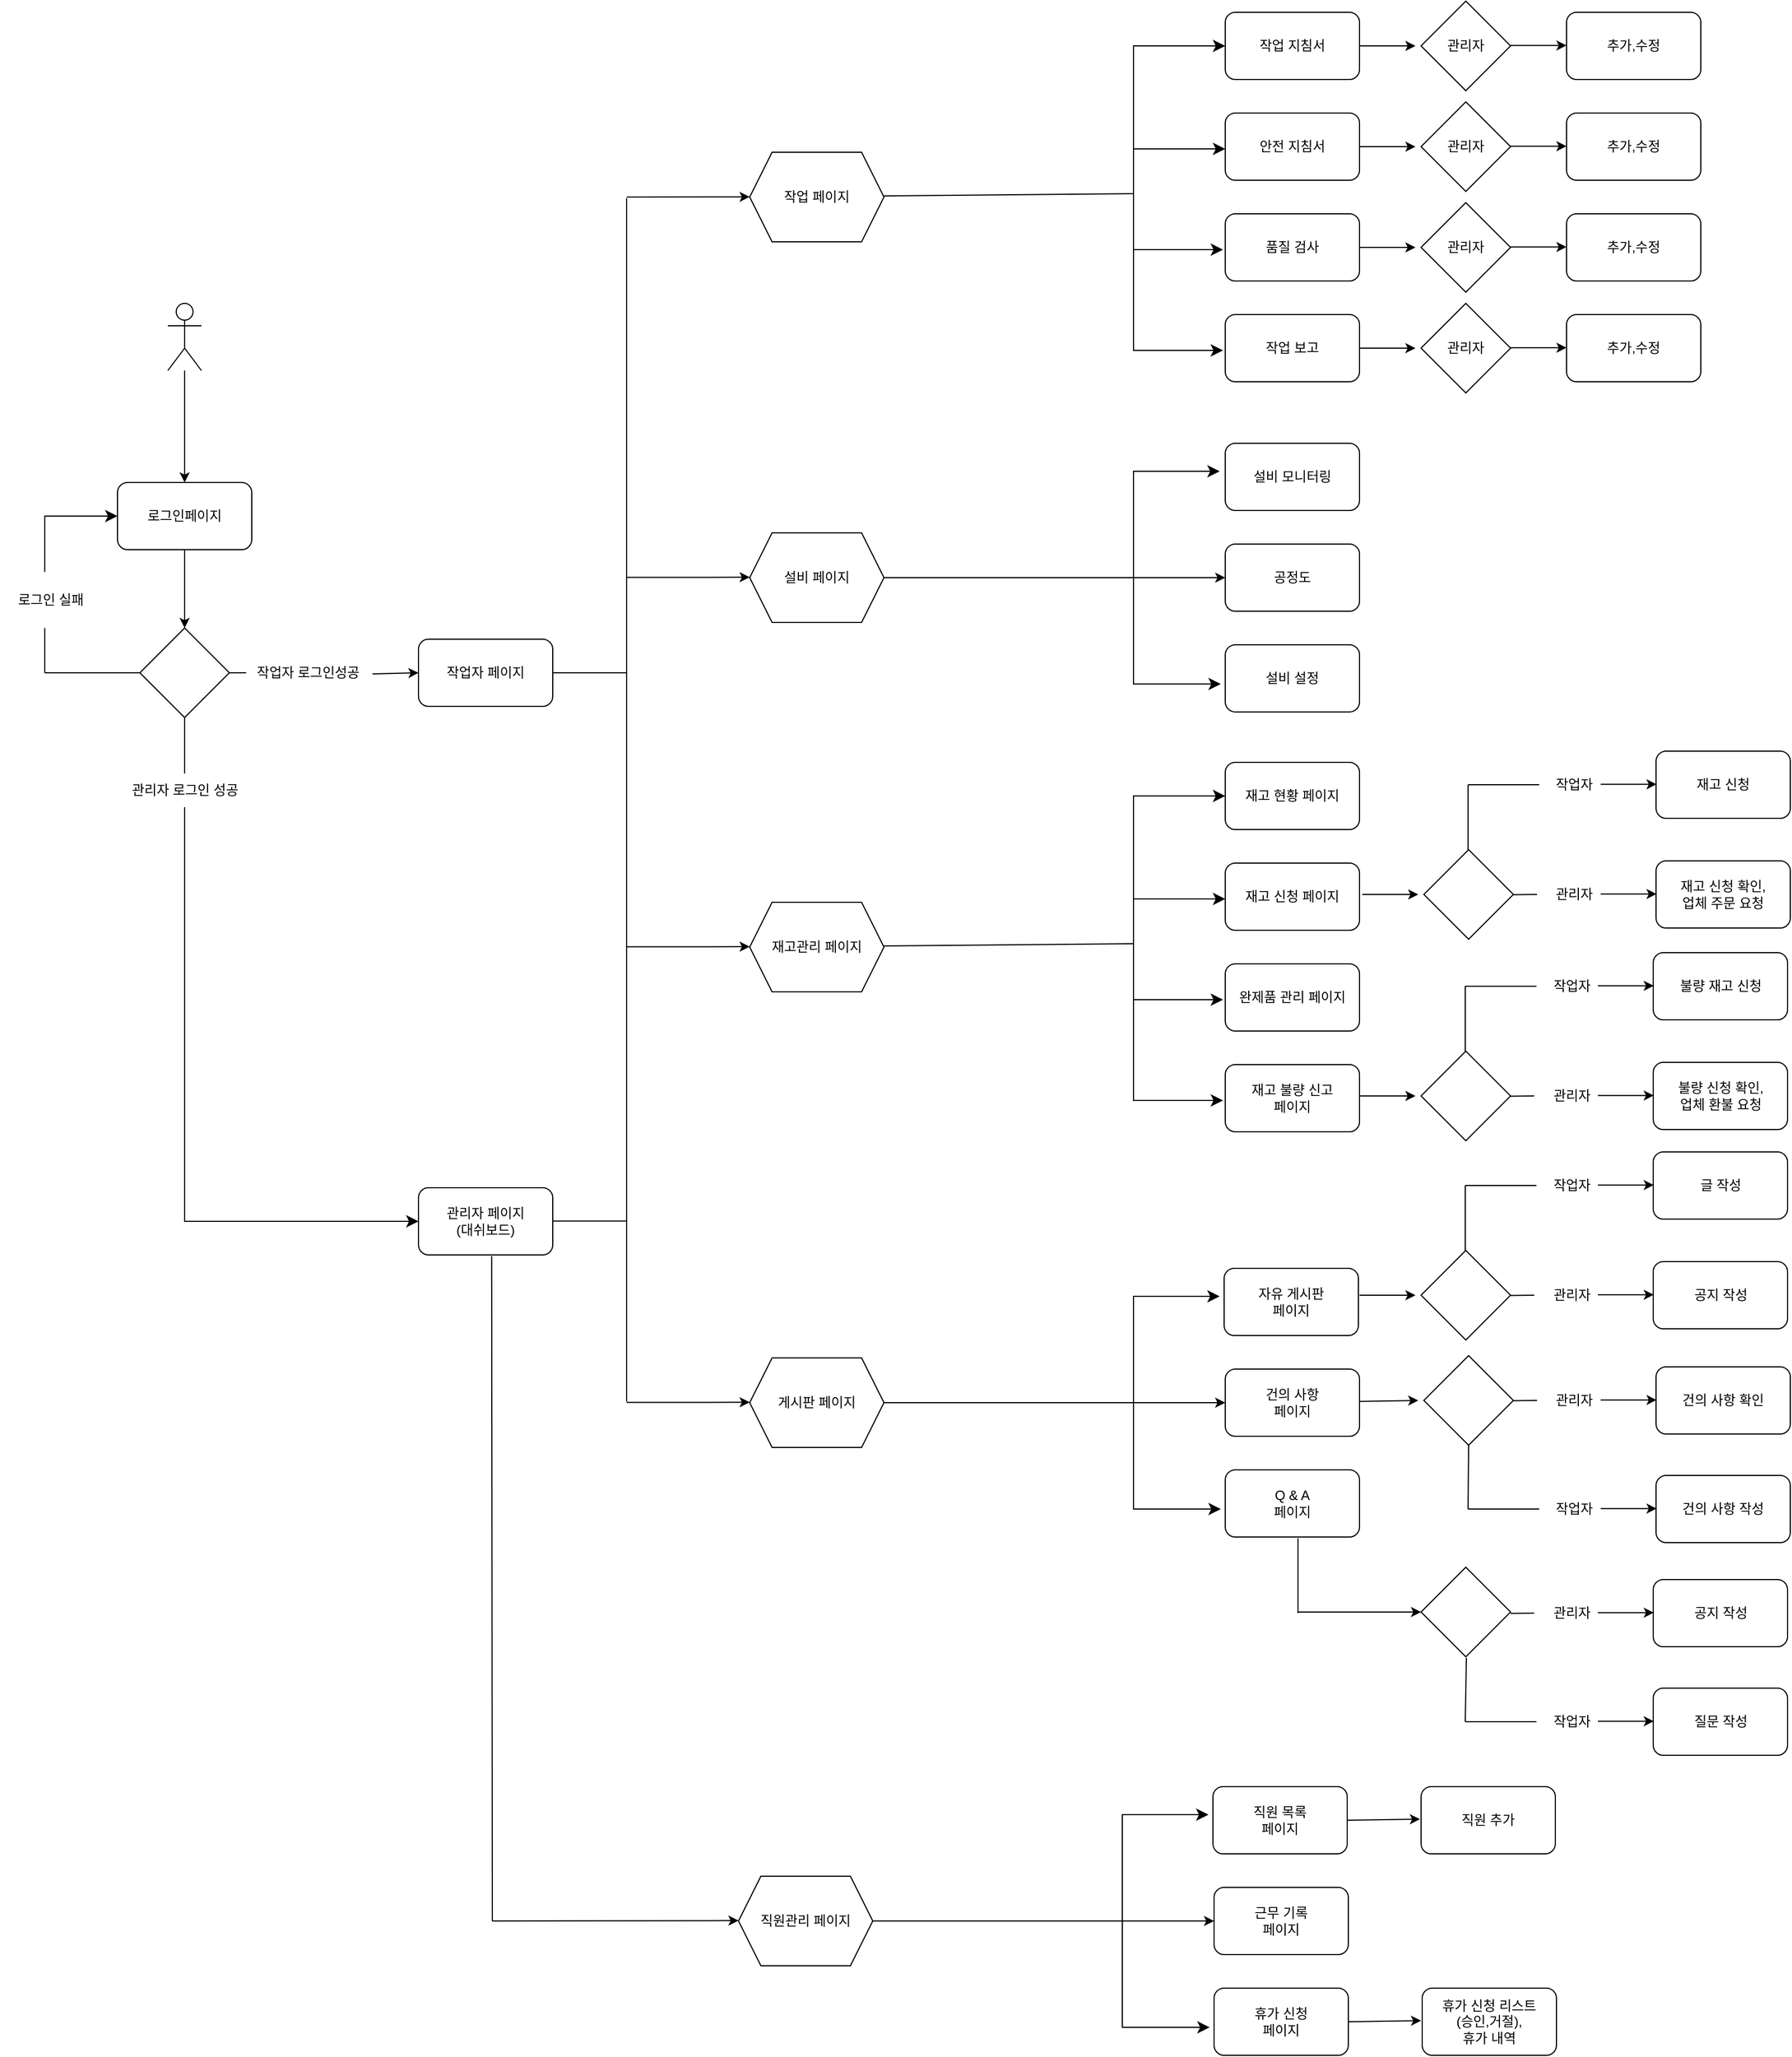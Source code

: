 <mxfile version="23.0.2" type="device">
  <diagram name="페이지-1" id="RyW2sdWnG1Ou0U7GGUi2">
    <mxGraphModel dx="3412" dy="2979" grid="1" gridSize="10" guides="1" tooltips="1" connect="1" arrows="1" fold="1" page="1" pageScale="1" pageWidth="827" pageHeight="1169" math="0" shadow="0">
      <root>
        <mxCell id="0" />
        <mxCell id="1" parent="0" />
        <mxCell id="54wMb6xm-zJrqUJl9DJ9-231" value="" style="edgeStyle=orthogonalEdgeStyle;rounded=0;orthogonalLoop=1;jettySize=auto;html=1;" parent="1" source="K70THNqEhpmeUqJIm1rK-3" target="K70THNqEhpmeUqJIm1rK-4" edge="1">
          <mxGeometry relative="1" as="geometry" />
        </mxCell>
        <mxCell id="K70THNqEhpmeUqJIm1rK-3" value="" style="shape=umlActor;verticalLabelPosition=bottom;verticalAlign=top;html=1;outlineConnect=0;" parent="1" vertex="1">
          <mxGeometry x="70" width="30" height="60" as="geometry" />
        </mxCell>
        <mxCell id="K70THNqEhpmeUqJIm1rK-4" value="로그인페이지" style="rounded=1;whiteSpace=wrap;html=1;" parent="1" vertex="1">
          <mxGeometry x="25" y="160" width="120" height="60" as="geometry" />
        </mxCell>
        <mxCell id="K70THNqEhpmeUqJIm1rK-6" value="" style="endArrow=classic;html=1;rounded=0;exitX=0.5;exitY=1;exitDx=0;exitDy=0;" parent="1" source="K70THNqEhpmeUqJIm1rK-4" edge="1">
          <mxGeometry width="50" height="50" relative="1" as="geometry">
            <mxPoint x="84.5" y="280" as="sourcePoint" />
            <mxPoint x="85" y="290" as="targetPoint" />
          </mxGeometry>
        </mxCell>
        <mxCell id="K70THNqEhpmeUqJIm1rK-7" value="" style="rhombus;whiteSpace=wrap;html=1;" parent="1" vertex="1">
          <mxGeometry x="45" y="290" width="80" height="80" as="geometry" />
        </mxCell>
        <mxCell id="K70THNqEhpmeUqJIm1rK-11" value="" style="endArrow=classic;html=1;rounded=0;exitX=0.983;exitY=0.533;exitDx=0;exitDy=0;exitPerimeter=0;entryX=0;entryY=0.5;entryDx=0;entryDy=0;" parent="1" source="K70THNqEhpmeUqJIm1rK-17" target="K70THNqEhpmeUqJIm1rK-18" edge="1">
          <mxGeometry width="50" height="50" relative="1" as="geometry">
            <mxPoint x="230" y="329.5" as="sourcePoint" />
            <mxPoint x="280" y="330" as="targetPoint" />
          </mxGeometry>
        </mxCell>
        <mxCell id="K70THNqEhpmeUqJIm1rK-13" value="관리자 로그인 성공" style="text;html=1;align=center;verticalAlign=middle;resizable=0;points=[];autosize=1;strokeColor=none;fillColor=none;" parent="1" vertex="1">
          <mxGeometry x="20" y="420" width="130" height="30" as="geometry" />
        </mxCell>
        <mxCell id="K70THNqEhpmeUqJIm1rK-14" value="" style="endArrow=none;html=1;rounded=0;exitX=1;exitY=0.5;exitDx=0;exitDy=0;" parent="1" source="K70THNqEhpmeUqJIm1rK-7" edge="1">
          <mxGeometry width="50" height="50" relative="1" as="geometry">
            <mxPoint x="120" y="340" as="sourcePoint" />
            <mxPoint x="140" y="330" as="targetPoint" />
          </mxGeometry>
        </mxCell>
        <mxCell id="K70THNqEhpmeUqJIm1rK-15" value="" style="endArrow=none;html=1;rounded=0;entryX=0.5;entryY=1;entryDx=0;entryDy=0;" parent="1" target="K70THNqEhpmeUqJIm1rK-7" edge="1">
          <mxGeometry width="50" height="50" relative="1" as="geometry">
            <mxPoint x="85" y="420" as="sourcePoint" />
            <mxPoint x="85" y="380" as="targetPoint" />
          </mxGeometry>
        </mxCell>
        <mxCell id="K70THNqEhpmeUqJIm1rK-17" value="작업자 로그인성공" style="text;html=1;align=center;verticalAlign=middle;resizable=0;points=[];autosize=1;strokeColor=none;fillColor=none;" parent="1" vertex="1">
          <mxGeometry x="135" y="315" width="120" height="30" as="geometry" />
        </mxCell>
        <mxCell id="K70THNqEhpmeUqJIm1rK-18" value="작업자 페이지" style="rounded=1;whiteSpace=wrap;html=1;" parent="1" vertex="1">
          <mxGeometry x="294" y="300" width="120" height="60" as="geometry" />
        </mxCell>
        <mxCell id="54wMb6xm-zJrqUJl9DJ9-189" value="로그인 실패" style="text;html=1;align=center;verticalAlign=middle;resizable=0;points=[];autosize=1;strokeColor=none;fillColor=none;" parent="1" vertex="1">
          <mxGeometry x="-80" y="250" width="90" height="30" as="geometry" />
        </mxCell>
        <mxCell id="54wMb6xm-zJrqUJl9DJ9-194" value="" style="endArrow=none;html=1;rounded=0;entryX=0;entryY=0.5;entryDx=0;entryDy=0;" parent="1" target="K70THNqEhpmeUqJIm1rK-7" edge="1">
          <mxGeometry width="50" height="50" relative="1" as="geometry">
            <mxPoint x="-40" y="330" as="sourcePoint" />
            <mxPoint y="320" as="targetPoint" />
          </mxGeometry>
        </mxCell>
        <mxCell id="54wMb6xm-zJrqUJl9DJ9-196" value="" style="endArrow=none;html=1;rounded=0;" parent="1" edge="1">
          <mxGeometry width="50" height="50" relative="1" as="geometry">
            <mxPoint x="-40" y="330" as="sourcePoint" />
            <mxPoint x="-40" y="290" as="targetPoint" />
          </mxGeometry>
        </mxCell>
        <mxCell id="54wMb6xm-zJrqUJl9DJ9-197" value="" style="edgeStyle=segmentEdgeStyle;endArrow=classic;html=1;curved=0;rounded=0;endSize=8;startSize=8;entryX=0;entryY=0.5;entryDx=0;entryDy=0;" parent="1" target="K70THNqEhpmeUqJIm1rK-4" edge="1">
          <mxGeometry width="50" height="50" relative="1" as="geometry">
            <mxPoint x="-40" y="240" as="sourcePoint" />
            <mxPoint x="10" y="190" as="targetPoint" />
            <Array as="points">
              <mxPoint x="-40" y="190" />
            </Array>
          </mxGeometry>
        </mxCell>
        <mxCell id="54wMb6xm-zJrqUJl9DJ9-198" value="관리자 페이지&lt;br&gt;(대쉬보드)" style="rounded=1;whiteSpace=wrap;html=1;" parent="1" vertex="1">
          <mxGeometry x="294" y="790" width="120" height="60" as="geometry" />
        </mxCell>
        <mxCell id="VZ5_ZMWETO9TakKGRXgN-1" value="" style="edgeStyle=elbowEdgeStyle;elbow=horizontal;endArrow=classic;html=1;curved=0;rounded=0;endSize=8;startSize=8;entryX=0;entryY=0.5;entryDx=0;entryDy=0;" edge="1" parent="1" target="54wMb6xm-zJrqUJl9DJ9-198">
          <mxGeometry width="50" height="50" relative="1" as="geometry">
            <mxPoint x="85" y="450" as="sourcePoint" />
            <mxPoint x="289" y="615" as="targetPoint" />
            <Array as="points">
              <mxPoint x="85" y="615" />
            </Array>
          </mxGeometry>
        </mxCell>
        <mxCell id="VZ5_ZMWETO9TakKGRXgN-6" value="직원관리 페이지" style="shape=hexagon;perimeter=hexagonPerimeter2;whiteSpace=wrap;html=1;fixedSize=1;" vertex="1" parent="1">
          <mxGeometry x="580" y="1405" width="120" height="80" as="geometry" />
        </mxCell>
        <mxCell id="VZ5_ZMWETO9TakKGRXgN-7" value="안전 지침서" style="rounded=1;whiteSpace=wrap;html=1;" vertex="1" parent="1">
          <mxGeometry x="1015" y="-170" width="120" height="60" as="geometry" />
        </mxCell>
        <mxCell id="VZ5_ZMWETO9TakKGRXgN-8" value="작업 지침서" style="rounded=1;whiteSpace=wrap;html=1;" vertex="1" parent="1">
          <mxGeometry x="1015" y="-260" width="120" height="60" as="geometry" />
        </mxCell>
        <mxCell id="VZ5_ZMWETO9TakKGRXgN-9" value="품질 검사" style="rounded=1;whiteSpace=wrap;html=1;" vertex="1" parent="1">
          <mxGeometry x="1015" y="-80" width="120" height="60" as="geometry" />
        </mxCell>
        <mxCell id="VZ5_ZMWETO9TakKGRXgN-10" value="작업 보고" style="rounded=1;whiteSpace=wrap;html=1;" vertex="1" parent="1">
          <mxGeometry x="1015" y="10" width="120" height="60" as="geometry" />
        </mxCell>
        <mxCell id="VZ5_ZMWETO9TakKGRXgN-23" value="" style="endArrow=none;html=1;rounded=0;strokeColor=#000000;exitX=1;exitY=0.5;exitDx=0;exitDy=0;" edge="1" parent="1">
          <mxGeometry width="50" height="50" relative="1" as="geometry">
            <mxPoint x="710.0" y="-96" as="sourcePoint" />
            <mxPoint x="933" y="-98" as="targetPoint" />
          </mxGeometry>
        </mxCell>
        <mxCell id="VZ5_ZMWETO9TakKGRXgN-30" value="" style="edgeStyle=elbowEdgeStyle;elbow=vertical;endArrow=classic;html=1;curved=0;rounded=0;endSize=8;startSize=8;" edge="1" parent="1">
          <mxGeometry width="50" height="50" relative="1" as="geometry">
            <mxPoint x="933" y="-98" as="sourcePoint" />
            <mxPoint x="1015" y="-138" as="targetPoint" />
            <Array as="points">
              <mxPoint x="933" y="-138" />
            </Array>
          </mxGeometry>
        </mxCell>
        <mxCell id="VZ5_ZMWETO9TakKGRXgN-31" value="" style="edgeStyle=elbowEdgeStyle;elbow=vertical;endArrow=classic;html=1;curved=0;rounded=0;endSize=8;startSize=8;entryX=0;entryY=0.5;entryDx=0;entryDy=0;" edge="1" parent="1" target="VZ5_ZMWETO9TakKGRXgN-8">
          <mxGeometry width="50" height="50" relative="1" as="geometry">
            <mxPoint x="933" y="-98" as="sourcePoint" />
            <mxPoint x="983" y="-238" as="targetPoint" />
            <Array as="points">
              <mxPoint x="973" y="-230" />
            </Array>
          </mxGeometry>
        </mxCell>
        <mxCell id="VZ5_ZMWETO9TakKGRXgN-32" value="" style="edgeStyle=elbowEdgeStyle;elbow=vertical;endArrow=classic;html=1;curved=0;rounded=0;endSize=8;startSize=8;" edge="1" parent="1">
          <mxGeometry width="50" height="50" relative="1" as="geometry">
            <mxPoint x="933" y="-98" as="sourcePoint" />
            <mxPoint x="1013" y="-48" as="targetPoint" />
            <Array as="points">
              <mxPoint x="943" y="-48" />
            </Array>
          </mxGeometry>
        </mxCell>
        <mxCell id="VZ5_ZMWETO9TakKGRXgN-33" value="" style="edgeStyle=elbowEdgeStyle;elbow=vertical;endArrow=classic;html=1;curved=0;rounded=0;endSize=8;startSize=8;" edge="1" parent="1">
          <mxGeometry width="50" height="50" relative="1" as="geometry">
            <mxPoint x="933" y="-48" as="sourcePoint" />
            <mxPoint x="1013" y="42" as="targetPoint" />
            <Array as="points">
              <mxPoint x="933" y="42" />
            </Array>
          </mxGeometry>
        </mxCell>
        <mxCell id="VZ5_ZMWETO9TakKGRXgN-34" value="공정도" style="rounded=1;whiteSpace=wrap;html=1;" vertex="1" parent="1">
          <mxGeometry x="1015" y="215" width="120" height="60" as="geometry" />
        </mxCell>
        <mxCell id="VZ5_ZMWETO9TakKGRXgN-35" value="설비 모니터링" style="rounded=1;whiteSpace=wrap;html=1;" vertex="1" parent="1">
          <mxGeometry x="1015" y="125" width="120" height="60" as="geometry" />
        </mxCell>
        <mxCell id="VZ5_ZMWETO9TakKGRXgN-36" value="설비 설정" style="rounded=1;whiteSpace=wrap;html=1;" vertex="1" parent="1">
          <mxGeometry x="1015" y="305" width="120" height="60" as="geometry" />
        </mxCell>
        <mxCell id="VZ5_ZMWETO9TakKGRXgN-37" value="작업 페이지" style="shape=hexagon;perimeter=hexagonPerimeter2;whiteSpace=wrap;html=1;fixedSize=1;" vertex="1" parent="1">
          <mxGeometry x="590" y="-135" width="120" height="80" as="geometry" />
        </mxCell>
        <mxCell id="VZ5_ZMWETO9TakKGRXgN-38" value="설비 페이지" style="shape=hexagon;perimeter=hexagonPerimeter2;whiteSpace=wrap;html=1;fixedSize=1;" vertex="1" parent="1">
          <mxGeometry x="590" y="205" width="120" height="80" as="geometry" />
        </mxCell>
        <mxCell id="VZ5_ZMWETO9TakKGRXgN-39" value="재고관리 페이지" style="shape=hexagon;perimeter=hexagonPerimeter2;whiteSpace=wrap;html=1;fixedSize=1;" vertex="1" parent="1">
          <mxGeometry x="590" y="535" width="120" height="80" as="geometry" />
        </mxCell>
        <mxCell id="VZ5_ZMWETO9TakKGRXgN-40" value="게시판 페이지" style="shape=hexagon;perimeter=hexagonPerimeter2;whiteSpace=wrap;html=1;fixedSize=1;" vertex="1" parent="1">
          <mxGeometry x="590" y="942" width="120" height="80" as="geometry" />
        </mxCell>
        <mxCell id="VZ5_ZMWETO9TakKGRXgN-53" value="" style="rhombus;whiteSpace=wrap;html=1;" vertex="1" parent="1">
          <mxGeometry x="1190" y="1129" width="80" height="80" as="geometry" />
        </mxCell>
        <mxCell id="VZ5_ZMWETO9TakKGRXgN-61" value="" style="endArrow=classic;html=1;rounded=0;entryX=0;entryY=0.5;entryDx=0;entryDy=0;exitX=1;exitY=0.5;exitDx=0;exitDy=0;" edge="1" parent="1" source="VZ5_ZMWETO9TakKGRXgN-38" target="VZ5_ZMWETO9TakKGRXgN-34">
          <mxGeometry width="50" height="50" relative="1" as="geometry">
            <mxPoint x="867" y="245" as="sourcePoint" />
            <mxPoint x="917" y="195" as="targetPoint" />
          </mxGeometry>
        </mxCell>
        <mxCell id="VZ5_ZMWETO9TakKGRXgN-62" value="" style="edgeStyle=segmentEdgeStyle;endArrow=classic;html=1;curved=0;rounded=0;endSize=8;startSize=8;" edge="1" parent="1">
          <mxGeometry width="50" height="50" relative="1" as="geometry">
            <mxPoint x="943" y="245" as="sourcePoint" />
            <mxPoint x="1010" y="150" as="targetPoint" />
            <Array as="points">
              <mxPoint x="933" y="245" />
              <mxPoint x="933" y="150" />
            </Array>
          </mxGeometry>
        </mxCell>
        <mxCell id="VZ5_ZMWETO9TakKGRXgN-66" value="" style="edgeStyle=segmentEdgeStyle;endArrow=classic;html=1;curved=0;rounded=0;endSize=8;startSize=8;" edge="1" parent="1">
          <mxGeometry width="50" height="50" relative="1" as="geometry">
            <mxPoint x="941" y="245" as="sourcePoint" />
            <mxPoint x="1011" y="340" as="targetPoint" />
            <Array as="points">
              <mxPoint x="933" y="245" />
              <mxPoint x="933" y="340" />
            </Array>
          </mxGeometry>
        </mxCell>
        <mxCell id="VZ5_ZMWETO9TakKGRXgN-67" value="관리자" style="rhombus;whiteSpace=wrap;html=1;" vertex="1" parent="1">
          <mxGeometry x="1190" y="-270" width="80" height="80" as="geometry" />
        </mxCell>
        <mxCell id="VZ5_ZMWETO9TakKGRXgN-68" value="" style="endArrow=classic;html=1;rounded=0;" edge="1" parent="1">
          <mxGeometry width="50" height="50" relative="1" as="geometry">
            <mxPoint x="1135" y="-230" as="sourcePoint" />
            <mxPoint x="1185" y="-230" as="targetPoint" />
          </mxGeometry>
        </mxCell>
        <mxCell id="VZ5_ZMWETO9TakKGRXgN-69" value="추가,수정" style="rounded=1;whiteSpace=wrap;html=1;" vertex="1" parent="1">
          <mxGeometry x="1320" y="-260" width="120" height="60" as="geometry" />
        </mxCell>
        <mxCell id="VZ5_ZMWETO9TakKGRXgN-70" value="" style="endArrow=classic;html=1;rounded=0;" edge="1" parent="1">
          <mxGeometry width="50" height="50" relative="1" as="geometry">
            <mxPoint x="1270" y="-230.42" as="sourcePoint" />
            <mxPoint x="1320" y="-230.42" as="targetPoint" />
          </mxGeometry>
        </mxCell>
        <mxCell id="VZ5_ZMWETO9TakKGRXgN-71" value="" style="endArrow=classic;html=1;rounded=0;" edge="1" parent="1">
          <mxGeometry width="50" height="50" relative="1" as="geometry">
            <mxPoint x="1135" y="-140" as="sourcePoint" />
            <mxPoint x="1185" y="-140" as="targetPoint" />
          </mxGeometry>
        </mxCell>
        <mxCell id="VZ5_ZMWETO9TakKGRXgN-72" value="관리자" style="rhombus;whiteSpace=wrap;html=1;" vertex="1" parent="1">
          <mxGeometry x="1190" y="-180" width="80" height="80" as="geometry" />
        </mxCell>
        <mxCell id="VZ5_ZMWETO9TakKGRXgN-73" value="" style="endArrow=classic;html=1;rounded=0;" edge="1" parent="1">
          <mxGeometry width="50" height="50" relative="1" as="geometry">
            <mxPoint x="1270" y="-140.42" as="sourcePoint" />
            <mxPoint x="1320" y="-140.42" as="targetPoint" />
          </mxGeometry>
        </mxCell>
        <mxCell id="VZ5_ZMWETO9TakKGRXgN-74" value="추가,수정" style="rounded=1;whiteSpace=wrap;html=1;" vertex="1" parent="1">
          <mxGeometry x="1320" y="-170" width="120" height="60" as="geometry" />
        </mxCell>
        <mxCell id="VZ5_ZMWETO9TakKGRXgN-75" value="" style="endArrow=classic;html=1;rounded=0;" edge="1" parent="1">
          <mxGeometry width="50" height="50" relative="1" as="geometry">
            <mxPoint x="1135" y="-50" as="sourcePoint" />
            <mxPoint x="1185" y="-50" as="targetPoint" />
          </mxGeometry>
        </mxCell>
        <mxCell id="VZ5_ZMWETO9TakKGRXgN-76" value="관리자" style="rhombus;whiteSpace=wrap;html=1;" vertex="1" parent="1">
          <mxGeometry x="1190" y="-90" width="80" height="80" as="geometry" />
        </mxCell>
        <mxCell id="VZ5_ZMWETO9TakKGRXgN-77" value="" style="endArrow=classic;html=1;rounded=0;" edge="1" parent="1">
          <mxGeometry width="50" height="50" relative="1" as="geometry">
            <mxPoint x="1270" y="-50.42" as="sourcePoint" />
            <mxPoint x="1320" y="-50.42" as="targetPoint" />
          </mxGeometry>
        </mxCell>
        <mxCell id="VZ5_ZMWETO9TakKGRXgN-78" value="추가,수정" style="rounded=1;whiteSpace=wrap;html=1;" vertex="1" parent="1">
          <mxGeometry x="1320" y="-80" width="120" height="60" as="geometry" />
        </mxCell>
        <mxCell id="VZ5_ZMWETO9TakKGRXgN-79" value="" style="endArrow=classic;html=1;rounded=0;" edge="1" parent="1">
          <mxGeometry width="50" height="50" relative="1" as="geometry">
            <mxPoint x="1135" y="40" as="sourcePoint" />
            <mxPoint x="1185" y="40" as="targetPoint" />
          </mxGeometry>
        </mxCell>
        <mxCell id="VZ5_ZMWETO9TakKGRXgN-80" value="관리자" style="rhombus;whiteSpace=wrap;html=1;" vertex="1" parent="1">
          <mxGeometry x="1190" width="80" height="80" as="geometry" />
        </mxCell>
        <mxCell id="VZ5_ZMWETO9TakKGRXgN-81" value="" style="endArrow=classic;html=1;rounded=0;" edge="1" parent="1">
          <mxGeometry width="50" height="50" relative="1" as="geometry">
            <mxPoint x="1270" y="39.58" as="sourcePoint" />
            <mxPoint x="1320" y="39.58" as="targetPoint" />
          </mxGeometry>
        </mxCell>
        <mxCell id="VZ5_ZMWETO9TakKGRXgN-82" value="추가,수정" style="rounded=1;whiteSpace=wrap;html=1;" vertex="1" parent="1">
          <mxGeometry x="1320" y="10" width="120" height="60" as="geometry" />
        </mxCell>
        <mxCell id="VZ5_ZMWETO9TakKGRXgN-83" value="" style="edgeStyle=elbowEdgeStyle;elbow=vertical;endArrow=classic;html=1;curved=0;rounded=0;endSize=8;startSize=8;entryX=0;entryY=0.5;entryDx=0;entryDy=0;" edge="1" target="VZ5_ZMWETO9TakKGRXgN-84" parent="1">
          <mxGeometry width="50" height="50" relative="1" as="geometry">
            <mxPoint x="933" y="572" as="sourcePoint" />
            <mxPoint x="983" y="432" as="targetPoint" />
            <Array as="points">
              <mxPoint x="973" y="440" />
            </Array>
          </mxGeometry>
        </mxCell>
        <mxCell id="VZ5_ZMWETO9TakKGRXgN-84" value="재고 현황 페이지" style="rounded=1;whiteSpace=wrap;html=1;" vertex="1" parent="1">
          <mxGeometry x="1015" y="410" width="120" height="60" as="geometry" />
        </mxCell>
        <mxCell id="VZ5_ZMWETO9TakKGRXgN-85" value="재고 신청 페이지" style="rounded=1;whiteSpace=wrap;html=1;" vertex="1" parent="1">
          <mxGeometry x="1015" y="500" width="120" height="60" as="geometry" />
        </mxCell>
        <mxCell id="VZ5_ZMWETO9TakKGRXgN-86" value="" style="edgeStyle=elbowEdgeStyle;elbow=vertical;endArrow=classic;html=1;curved=0;rounded=0;endSize=8;startSize=8;" edge="1" parent="1" target="VZ5_ZMWETO9TakKGRXgN-85">
          <mxGeometry width="50" height="50" relative="1" as="geometry">
            <mxPoint x="933" y="572" as="sourcePoint" />
            <mxPoint x="990" y="530" as="targetPoint" />
            <Array as="points">
              <mxPoint x="933" y="532" />
            </Array>
          </mxGeometry>
        </mxCell>
        <mxCell id="VZ5_ZMWETO9TakKGRXgN-87" value="" style="edgeStyle=elbowEdgeStyle;elbow=vertical;endArrow=classic;html=1;curved=0;rounded=0;endSize=8;startSize=8;" edge="1" parent="1">
          <mxGeometry width="50" height="50" relative="1" as="geometry">
            <mxPoint x="933" y="572" as="sourcePoint" />
            <mxPoint x="1013" y="622" as="targetPoint" />
            <Array as="points">
              <mxPoint x="943" y="622" />
            </Array>
          </mxGeometry>
        </mxCell>
        <mxCell id="VZ5_ZMWETO9TakKGRXgN-88" value="완제품 관리 페이지" style="rounded=1;whiteSpace=wrap;html=1;" vertex="1" parent="1">
          <mxGeometry x="1015" y="590" width="120" height="60" as="geometry" />
        </mxCell>
        <mxCell id="VZ5_ZMWETO9TakKGRXgN-89" value="재고 불량 신고 &lt;br&gt;페이지" style="rounded=1;whiteSpace=wrap;html=1;" vertex="1" parent="1">
          <mxGeometry x="1015" y="680" width="120" height="60" as="geometry" />
        </mxCell>
        <mxCell id="VZ5_ZMWETO9TakKGRXgN-90" value="" style="edgeStyle=elbowEdgeStyle;elbow=vertical;endArrow=classic;html=1;curved=0;rounded=0;endSize=8;startSize=8;" edge="1" parent="1">
          <mxGeometry width="50" height="50" relative="1" as="geometry">
            <mxPoint x="933" y="622" as="sourcePoint" />
            <mxPoint x="1013" y="712" as="targetPoint" />
            <Array as="points">
              <mxPoint x="933" y="712" />
            </Array>
          </mxGeometry>
        </mxCell>
        <mxCell id="VZ5_ZMWETO9TakKGRXgN-91" value="" style="endArrow=none;html=1;rounded=0;strokeColor=#000000;exitX=1;exitY=0.5;exitDx=0;exitDy=0;" edge="1" parent="1">
          <mxGeometry width="50" height="50" relative="1" as="geometry">
            <mxPoint x="710.0" y="574" as="sourcePoint" />
            <mxPoint x="933" y="572" as="targetPoint" />
          </mxGeometry>
        </mxCell>
        <mxCell id="VZ5_ZMWETO9TakKGRXgN-93" value="재고 신청 확인,&lt;br&gt;업체 주문 요청" style="rounded=1;whiteSpace=wrap;html=1;" vertex="1" parent="1">
          <mxGeometry x="1400" y="498" width="120" height="60" as="geometry" />
        </mxCell>
        <mxCell id="VZ5_ZMWETO9TakKGRXgN-102" value="" style="endArrow=classic;html=1;rounded=0;" edge="1" parent="1">
          <mxGeometry width="50" height="50" relative="1" as="geometry">
            <mxPoint x="1137.5" y="528" as="sourcePoint" />
            <mxPoint x="1187.5" y="528" as="targetPoint" />
          </mxGeometry>
        </mxCell>
        <mxCell id="VZ5_ZMWETO9TakKGRXgN-103" value="" style="rhombus;whiteSpace=wrap;html=1;" vertex="1" parent="1">
          <mxGeometry x="1192.5" y="488" width="80" height="80" as="geometry" />
        </mxCell>
        <mxCell id="VZ5_ZMWETO9TakKGRXgN-104" value="" style="endArrow=classic;html=1;rounded=0;" edge="1" parent="1">
          <mxGeometry width="50" height="50" relative="1" as="geometry">
            <mxPoint x="1350.5" y="527.58" as="sourcePoint" />
            <mxPoint x="1400.5" y="527.58" as="targetPoint" />
          </mxGeometry>
        </mxCell>
        <mxCell id="VZ5_ZMWETO9TakKGRXgN-115" value="" style="endArrow=classic;html=1;rounded=0;entryX=0;entryY=0.5;entryDx=0;entryDy=0;exitX=1;exitY=0.5;exitDx=0;exitDy=0;" edge="1" target="VZ5_ZMWETO9TakKGRXgN-119" parent="1">
          <mxGeometry width="50" height="50" relative="1" as="geometry">
            <mxPoint x="710" y="982" as="sourcePoint" />
            <mxPoint x="917" y="932" as="targetPoint" />
          </mxGeometry>
        </mxCell>
        <mxCell id="VZ5_ZMWETO9TakKGRXgN-116" value="" style="edgeStyle=segmentEdgeStyle;endArrow=classic;html=1;curved=0;rounded=0;endSize=8;startSize=8;" edge="1" parent="1">
          <mxGeometry width="50" height="50" relative="1" as="geometry">
            <mxPoint x="943" y="982" as="sourcePoint" />
            <mxPoint x="1010" y="887" as="targetPoint" />
            <Array as="points">
              <mxPoint x="933" y="982" />
              <mxPoint x="933" y="887" />
            </Array>
          </mxGeometry>
        </mxCell>
        <mxCell id="VZ5_ZMWETO9TakKGRXgN-117" value="" style="edgeStyle=segmentEdgeStyle;endArrow=classic;html=1;curved=0;rounded=0;endSize=8;startSize=8;" edge="1" parent="1">
          <mxGeometry width="50" height="50" relative="1" as="geometry">
            <mxPoint x="941" y="982" as="sourcePoint" />
            <mxPoint x="1011" y="1077" as="targetPoint" />
            <Array as="points">
              <mxPoint x="933" y="982" />
              <mxPoint x="933" y="1077" />
            </Array>
          </mxGeometry>
        </mxCell>
        <mxCell id="VZ5_ZMWETO9TakKGRXgN-118" value="Q &amp;amp; A&lt;br&gt;페이지" style="rounded=1;whiteSpace=wrap;html=1;" vertex="1" parent="1">
          <mxGeometry x="1015" y="1042" width="120" height="60" as="geometry" />
        </mxCell>
        <mxCell id="VZ5_ZMWETO9TakKGRXgN-119" value="건의 사항&lt;br&gt;페이지" style="rounded=1;whiteSpace=wrap;html=1;" vertex="1" parent="1">
          <mxGeometry x="1015" y="952" width="120" height="60" as="geometry" />
        </mxCell>
        <mxCell id="VZ5_ZMWETO9TakKGRXgN-120" value="자유 게시판&lt;br&gt;페이지" style="rounded=1;whiteSpace=wrap;html=1;" vertex="1" parent="1">
          <mxGeometry x="1014" y="862" width="120" height="60" as="geometry" />
        </mxCell>
        <mxCell id="VZ5_ZMWETO9TakKGRXgN-133" value="관리자" style="text;html=1;strokeColor=none;fillColor=none;align=center;verticalAlign=middle;whiteSpace=wrap;rounded=0;" vertex="1" parent="1">
          <mxGeometry x="1297" y="513" width="60" height="30" as="geometry" />
        </mxCell>
        <mxCell id="VZ5_ZMWETO9TakKGRXgN-134" value="" style="endArrow=none;html=1;rounded=0;entryX=-0.056;entryY=0.502;entryDx=0;entryDy=0;entryPerimeter=0;" edge="1" parent="1" target="VZ5_ZMWETO9TakKGRXgN-133">
          <mxGeometry width="50" height="50" relative="1" as="geometry">
            <mxPoint x="1272.5" y="528.3" as="sourcePoint" />
            <mxPoint x="1285.5" y="527.695" as="targetPoint" />
          </mxGeometry>
        </mxCell>
        <mxCell id="VZ5_ZMWETO9TakKGRXgN-135" value="" style="endArrow=none;html=1;rounded=0;" edge="1" parent="1">
          <mxGeometry width="50" height="50" relative="1" as="geometry">
            <mxPoint x="1232" y="488" as="sourcePoint" />
            <mxPoint x="1232" y="430" as="targetPoint" />
          </mxGeometry>
        </mxCell>
        <mxCell id="VZ5_ZMWETO9TakKGRXgN-136" value="재고 신청" style="rounded=1;whiteSpace=wrap;html=1;" vertex="1" parent="1">
          <mxGeometry x="1400" y="400" width="120" height="60" as="geometry" />
        </mxCell>
        <mxCell id="VZ5_ZMWETO9TakKGRXgN-137" value="" style="endArrow=none;html=1;rounded=0;entryX=-0.056;entryY=0.502;entryDx=0;entryDy=0;entryPerimeter=0;" edge="1" parent="1">
          <mxGeometry width="50" height="50" relative="1" as="geometry">
            <mxPoint x="1232" y="430" as="sourcePoint" />
            <mxPoint x="1295.64" y="430.06" as="targetPoint" />
          </mxGeometry>
        </mxCell>
        <mxCell id="VZ5_ZMWETO9TakKGRXgN-138" value="작업자" style="text;html=1;strokeColor=none;fillColor=none;align=center;verticalAlign=middle;whiteSpace=wrap;rounded=0;" vertex="1" parent="1">
          <mxGeometry x="1297" y="415" width="60" height="30" as="geometry" />
        </mxCell>
        <mxCell id="VZ5_ZMWETO9TakKGRXgN-139" value="" style="endArrow=classic;html=1;rounded=0;" edge="1" parent="1">
          <mxGeometry width="50" height="50" relative="1" as="geometry">
            <mxPoint x="1350.5" y="429.58" as="sourcePoint" />
            <mxPoint x="1400.5" y="429.58" as="targetPoint" />
          </mxGeometry>
        </mxCell>
        <mxCell id="VZ5_ZMWETO9TakKGRXgN-140" value="" style="endArrow=none;html=1;rounded=0;entryX=-0.056;entryY=0.502;entryDx=0;entryDy=0;entryPerimeter=0;" edge="1" target="VZ5_ZMWETO9TakKGRXgN-150" parent="1">
          <mxGeometry width="50" height="50" relative="1" as="geometry">
            <mxPoint x="1270" y="708.3" as="sourcePoint" />
            <mxPoint x="1283" y="707.695" as="targetPoint" />
          </mxGeometry>
        </mxCell>
        <mxCell id="VZ5_ZMWETO9TakKGRXgN-141" value="" style="endArrow=classic;html=1;rounded=0;" edge="1" parent="1">
          <mxGeometry width="50" height="50" relative="1" as="geometry">
            <mxPoint x="1135" y="708" as="sourcePoint" />
            <mxPoint x="1185" y="708" as="targetPoint" />
          </mxGeometry>
        </mxCell>
        <mxCell id="VZ5_ZMWETO9TakKGRXgN-142" value="" style="rhombus;whiteSpace=wrap;html=1;" vertex="1" parent="1">
          <mxGeometry x="1190" y="668" width="80" height="80" as="geometry" />
        </mxCell>
        <mxCell id="VZ5_ZMWETO9TakKGRXgN-143" value="" style="endArrow=none;html=1;rounded=0;" edge="1" parent="1">
          <mxGeometry width="50" height="50" relative="1" as="geometry">
            <mxPoint x="1229.5" y="668" as="sourcePoint" />
            <mxPoint x="1229.5" y="610" as="targetPoint" />
          </mxGeometry>
        </mxCell>
        <mxCell id="VZ5_ZMWETO9TakKGRXgN-144" value="" style="endArrow=none;html=1;rounded=0;entryX=-0.056;entryY=0.502;entryDx=0;entryDy=0;entryPerimeter=0;" edge="1" parent="1">
          <mxGeometry width="50" height="50" relative="1" as="geometry">
            <mxPoint x="1229.5" y="610" as="sourcePoint" />
            <mxPoint x="1293.14" y="610.06" as="targetPoint" />
          </mxGeometry>
        </mxCell>
        <mxCell id="VZ5_ZMWETO9TakKGRXgN-145" value="작업자" style="text;html=1;strokeColor=none;fillColor=none;align=center;verticalAlign=middle;whiteSpace=wrap;rounded=0;" vertex="1" parent="1">
          <mxGeometry x="1294.5" y="595" width="60" height="30" as="geometry" />
        </mxCell>
        <mxCell id="VZ5_ZMWETO9TakKGRXgN-146" value="" style="endArrow=classic;html=1;rounded=0;" edge="1" parent="1">
          <mxGeometry width="50" height="50" relative="1" as="geometry">
            <mxPoint x="1348" y="609.58" as="sourcePoint" />
            <mxPoint x="1398" y="609.58" as="targetPoint" />
          </mxGeometry>
        </mxCell>
        <mxCell id="VZ5_ZMWETO9TakKGRXgN-147" value="불량 재고 신청" style="rounded=1;whiteSpace=wrap;html=1;" vertex="1" parent="1">
          <mxGeometry x="1397.5" y="580" width="120" height="60" as="geometry" />
        </mxCell>
        <mxCell id="VZ5_ZMWETO9TakKGRXgN-148" value="불량 신청 확인,&lt;br&gt;업체 환불 요청" style="rounded=1;whiteSpace=wrap;html=1;" vertex="1" parent="1">
          <mxGeometry x="1397.5" y="678" width="120" height="60" as="geometry" />
        </mxCell>
        <mxCell id="VZ5_ZMWETO9TakKGRXgN-149" value="" style="endArrow=classic;html=1;rounded=0;" edge="1" parent="1">
          <mxGeometry width="50" height="50" relative="1" as="geometry">
            <mxPoint x="1348" y="707.58" as="sourcePoint" />
            <mxPoint x="1398" y="707.58" as="targetPoint" />
          </mxGeometry>
        </mxCell>
        <mxCell id="VZ5_ZMWETO9TakKGRXgN-150" value="관리자" style="text;html=1;strokeColor=none;fillColor=none;align=center;verticalAlign=middle;whiteSpace=wrap;rounded=0;" vertex="1" parent="1">
          <mxGeometry x="1294.5" y="693" width="60" height="30" as="geometry" />
        </mxCell>
        <mxCell id="VZ5_ZMWETO9TakKGRXgN-151" value="" style="endArrow=none;html=1;rounded=0;entryX=-0.056;entryY=0.502;entryDx=0;entryDy=0;entryPerimeter=0;" edge="1" target="VZ5_ZMWETO9TakKGRXgN-156" parent="1">
          <mxGeometry width="50" height="50" relative="1" as="geometry">
            <mxPoint x="1270" y="886.3" as="sourcePoint" />
            <mxPoint x="1283" y="885.695" as="targetPoint" />
          </mxGeometry>
        </mxCell>
        <mxCell id="VZ5_ZMWETO9TakKGRXgN-152" value="" style="endArrow=classic;html=1;rounded=0;" edge="1" parent="1">
          <mxGeometry width="50" height="50" relative="1" as="geometry">
            <mxPoint x="1135" y="886" as="sourcePoint" />
            <mxPoint x="1185" y="886" as="targetPoint" />
          </mxGeometry>
        </mxCell>
        <mxCell id="VZ5_ZMWETO9TakKGRXgN-153" value="" style="rhombus;whiteSpace=wrap;html=1;" vertex="1" parent="1">
          <mxGeometry x="1190" y="846" width="80" height="80" as="geometry" />
        </mxCell>
        <mxCell id="VZ5_ZMWETO9TakKGRXgN-154" value="" style="endArrow=classic;html=1;rounded=0;" edge="1" parent="1">
          <mxGeometry width="50" height="50" relative="1" as="geometry">
            <mxPoint x="1348" y="885.58" as="sourcePoint" />
            <mxPoint x="1398" y="885.58" as="targetPoint" />
          </mxGeometry>
        </mxCell>
        <mxCell id="VZ5_ZMWETO9TakKGRXgN-155" value="공지 작성" style="rounded=1;whiteSpace=wrap;html=1;" vertex="1" parent="1">
          <mxGeometry x="1397.5" y="856" width="120" height="60" as="geometry" />
        </mxCell>
        <mxCell id="VZ5_ZMWETO9TakKGRXgN-156" value="관리자" style="text;html=1;strokeColor=none;fillColor=none;align=center;verticalAlign=middle;whiteSpace=wrap;rounded=0;" vertex="1" parent="1">
          <mxGeometry x="1294.5" y="871" width="60" height="30" as="geometry" />
        </mxCell>
        <mxCell id="VZ5_ZMWETO9TakKGRXgN-157" value="" style="endArrow=none;html=1;rounded=0;" edge="1" parent="1">
          <mxGeometry width="50" height="50" relative="1" as="geometry">
            <mxPoint x="1229.5" y="846" as="sourcePoint" />
            <mxPoint x="1229.5" y="788" as="targetPoint" />
          </mxGeometry>
        </mxCell>
        <mxCell id="VZ5_ZMWETO9TakKGRXgN-158" value="" style="endArrow=none;html=1;rounded=0;entryX=-0.056;entryY=0.502;entryDx=0;entryDy=0;entryPerimeter=0;" edge="1" parent="1">
          <mxGeometry width="50" height="50" relative="1" as="geometry">
            <mxPoint x="1229.5" y="788" as="sourcePoint" />
            <mxPoint x="1293.14" y="788.06" as="targetPoint" />
          </mxGeometry>
        </mxCell>
        <mxCell id="VZ5_ZMWETO9TakKGRXgN-159" value="" style="endArrow=classic;html=1;rounded=0;" edge="1" parent="1">
          <mxGeometry width="50" height="50" relative="1" as="geometry">
            <mxPoint x="1348" y="787.58" as="sourcePoint" />
            <mxPoint x="1398" y="787.58" as="targetPoint" />
          </mxGeometry>
        </mxCell>
        <mxCell id="VZ5_ZMWETO9TakKGRXgN-160" value="작업자" style="text;html=1;strokeColor=none;fillColor=none;align=center;verticalAlign=middle;whiteSpace=wrap;rounded=0;" vertex="1" parent="1">
          <mxGeometry x="1294.5" y="773" width="60" height="30" as="geometry" />
        </mxCell>
        <mxCell id="VZ5_ZMWETO9TakKGRXgN-161" value="글 작성" style="rounded=1;whiteSpace=wrap;html=1;" vertex="1" parent="1">
          <mxGeometry x="1397.5" y="758" width="120" height="60" as="geometry" />
        </mxCell>
        <mxCell id="VZ5_ZMWETO9TakKGRXgN-162" value="" style="endArrow=none;html=1;rounded=0;entryX=-0.056;entryY=0.502;entryDx=0;entryDy=0;entryPerimeter=0;" edge="1" target="VZ5_ZMWETO9TakKGRXgN-163" parent="1">
          <mxGeometry width="50" height="50" relative="1" as="geometry">
            <mxPoint x="1272.5" y="980.3" as="sourcePoint" />
            <mxPoint x="1285.5" y="979.695" as="targetPoint" />
          </mxGeometry>
        </mxCell>
        <mxCell id="VZ5_ZMWETO9TakKGRXgN-163" value="관리자" style="text;html=1;strokeColor=none;fillColor=none;align=center;verticalAlign=middle;whiteSpace=wrap;rounded=0;" vertex="1" parent="1">
          <mxGeometry x="1297" y="965" width="60" height="30" as="geometry" />
        </mxCell>
        <mxCell id="VZ5_ZMWETO9TakKGRXgN-164" value="" style="endArrow=classic;html=1;rounded=0;" edge="1" parent="1">
          <mxGeometry width="50" height="50" relative="1" as="geometry">
            <mxPoint x="1350.5" y="979.58" as="sourcePoint" />
            <mxPoint x="1400.5" y="979.58" as="targetPoint" />
          </mxGeometry>
        </mxCell>
        <mxCell id="VZ5_ZMWETO9TakKGRXgN-165" value="건의 사항 확인" style="rounded=1;whiteSpace=wrap;html=1;" vertex="1" parent="1">
          <mxGeometry x="1400" y="950" width="120" height="60" as="geometry" />
        </mxCell>
        <mxCell id="VZ5_ZMWETO9TakKGRXgN-166" value="건의 사항 작성" style="rounded=1;whiteSpace=wrap;html=1;" vertex="1" parent="1">
          <mxGeometry x="1400" y="1047" width="120" height="60" as="geometry" />
        </mxCell>
        <mxCell id="VZ5_ZMWETO9TakKGRXgN-167" value="" style="endArrow=classic;html=1;rounded=0;" edge="1" parent="1">
          <mxGeometry width="50" height="50" relative="1" as="geometry">
            <mxPoint x="1350.5" y="1076.58" as="sourcePoint" />
            <mxPoint x="1400.5" y="1076.58" as="targetPoint" />
          </mxGeometry>
        </mxCell>
        <mxCell id="VZ5_ZMWETO9TakKGRXgN-168" value="작업자" style="text;html=1;strokeColor=none;fillColor=none;align=center;verticalAlign=middle;whiteSpace=wrap;rounded=0;" vertex="1" parent="1">
          <mxGeometry x="1297" y="1062" width="60" height="30" as="geometry" />
        </mxCell>
        <mxCell id="VZ5_ZMWETO9TakKGRXgN-169" value="" style="endArrow=none;html=1;rounded=0;entryX=-0.056;entryY=0.502;entryDx=0;entryDy=0;entryPerimeter=0;" edge="1" parent="1">
          <mxGeometry width="50" height="50" relative="1" as="geometry">
            <mxPoint x="1232" y="1077" as="sourcePoint" />
            <mxPoint x="1295.64" y="1077.06" as="targetPoint" />
          </mxGeometry>
        </mxCell>
        <mxCell id="VZ5_ZMWETO9TakKGRXgN-170" value="" style="endArrow=none;html=1;rounded=0;exitX=0.5;exitY=1;exitDx=0;exitDy=0;" edge="1" parent="1" source="VZ5_ZMWETO9TakKGRXgN-171">
          <mxGeometry width="50" height="50" relative="1" as="geometry">
            <mxPoint x="1232" y="1135" as="sourcePoint" />
            <mxPoint x="1232" y="1077" as="targetPoint" />
          </mxGeometry>
        </mxCell>
        <mxCell id="VZ5_ZMWETO9TakKGRXgN-171" value="" style="rhombus;whiteSpace=wrap;html=1;" vertex="1" parent="1">
          <mxGeometry x="1192.5" y="940" width="80" height="80" as="geometry" />
        </mxCell>
        <mxCell id="VZ5_ZMWETO9TakKGRXgN-172" value="" style="endArrow=classic;html=1;rounded=0;" edge="1" parent="1" source="VZ5_ZMWETO9TakKGRXgN-119">
          <mxGeometry width="50" height="50" relative="1" as="geometry">
            <mxPoint x="1137.5" y="980" as="sourcePoint" />
            <mxPoint x="1187.5" y="980" as="targetPoint" />
          </mxGeometry>
        </mxCell>
        <mxCell id="VZ5_ZMWETO9TakKGRXgN-174" value="" style="endArrow=none;html=1;rounded=0;" edge="1" parent="1">
          <mxGeometry width="50" height="50" relative="1" as="geometry">
            <mxPoint x="1080" y="1170" as="sourcePoint" />
            <mxPoint x="1080" y="1103" as="targetPoint" />
          </mxGeometry>
        </mxCell>
        <mxCell id="VZ5_ZMWETO9TakKGRXgN-175" value="" style="endArrow=classic;html=1;rounded=0;entryX=0;entryY=0.5;entryDx=0;entryDy=0;" edge="1" parent="1" target="VZ5_ZMWETO9TakKGRXgN-53">
          <mxGeometry width="50" height="50" relative="1" as="geometry">
            <mxPoint x="1080" y="1169" as="sourcePoint" />
            <mxPoint x="1180" y="1170" as="targetPoint" />
          </mxGeometry>
        </mxCell>
        <mxCell id="VZ5_ZMWETO9TakKGRXgN-176" value="" style="endArrow=none;html=1;rounded=0;exitX=0.5;exitY=1;exitDx=0;exitDy=0;" edge="1" parent="1">
          <mxGeometry width="50" height="50" relative="1" as="geometry">
            <mxPoint x="1230.5" y="1210" as="sourcePoint" />
            <mxPoint x="1229.5" y="1267" as="targetPoint" />
          </mxGeometry>
        </mxCell>
        <mxCell id="VZ5_ZMWETO9TakKGRXgN-177" value="" style="endArrow=none;html=1;rounded=0;entryX=-0.056;entryY=0.502;entryDx=0;entryDy=0;entryPerimeter=0;" edge="1" target="VZ5_ZMWETO9TakKGRXgN-178" parent="1">
          <mxGeometry width="50" height="50" relative="1" as="geometry">
            <mxPoint x="1270" y="1170.3" as="sourcePoint" />
            <mxPoint x="1283" y="1169.695" as="targetPoint" />
          </mxGeometry>
        </mxCell>
        <mxCell id="VZ5_ZMWETO9TakKGRXgN-178" value="관리자" style="text;html=1;strokeColor=none;fillColor=none;align=center;verticalAlign=middle;whiteSpace=wrap;rounded=0;" vertex="1" parent="1">
          <mxGeometry x="1294.5" y="1155" width="60" height="30" as="geometry" />
        </mxCell>
        <mxCell id="VZ5_ZMWETO9TakKGRXgN-179" value="" style="endArrow=classic;html=1;rounded=0;" edge="1" parent="1">
          <mxGeometry width="50" height="50" relative="1" as="geometry">
            <mxPoint x="1348" y="1169.58" as="sourcePoint" />
            <mxPoint x="1398" y="1169.58" as="targetPoint" />
          </mxGeometry>
        </mxCell>
        <mxCell id="VZ5_ZMWETO9TakKGRXgN-180" value="공지 작성" style="rounded=1;whiteSpace=wrap;html=1;" vertex="1" parent="1">
          <mxGeometry x="1397.5" y="1140" width="120" height="60" as="geometry" />
        </mxCell>
        <mxCell id="VZ5_ZMWETO9TakKGRXgN-181" value="질문 작성" style="rounded=1;whiteSpace=wrap;html=1;" vertex="1" parent="1">
          <mxGeometry x="1397.5" y="1237" width="120" height="60" as="geometry" />
        </mxCell>
        <mxCell id="VZ5_ZMWETO9TakKGRXgN-182" value="" style="endArrow=classic;html=1;rounded=0;" edge="1" parent="1">
          <mxGeometry width="50" height="50" relative="1" as="geometry">
            <mxPoint x="1348" y="1266.58" as="sourcePoint" />
            <mxPoint x="1398" y="1266.58" as="targetPoint" />
          </mxGeometry>
        </mxCell>
        <mxCell id="VZ5_ZMWETO9TakKGRXgN-183" value="작업자" style="text;html=1;strokeColor=none;fillColor=none;align=center;verticalAlign=middle;whiteSpace=wrap;rounded=0;" vertex="1" parent="1">
          <mxGeometry x="1294.5" y="1252" width="60" height="30" as="geometry" />
        </mxCell>
        <mxCell id="VZ5_ZMWETO9TakKGRXgN-184" value="" style="endArrow=none;html=1;rounded=0;entryX=-0.056;entryY=0.502;entryDx=0;entryDy=0;entryPerimeter=0;" edge="1" parent="1">
          <mxGeometry width="50" height="50" relative="1" as="geometry">
            <mxPoint x="1229.5" y="1267" as="sourcePoint" />
            <mxPoint x="1293.14" y="1267.06" as="targetPoint" />
          </mxGeometry>
        </mxCell>
        <mxCell id="VZ5_ZMWETO9TakKGRXgN-190" value="" style="endArrow=classic;html=1;rounded=0;entryX=0;entryY=0.5;entryDx=0;entryDy=0;exitX=1;exitY=0.5;exitDx=0;exitDy=0;" edge="1" target="VZ5_ZMWETO9TakKGRXgN-191" parent="1">
          <mxGeometry width="50" height="50" relative="1" as="geometry">
            <mxPoint x="700" y="1445" as="sourcePoint" />
            <mxPoint x="907" y="1395" as="targetPoint" />
          </mxGeometry>
        </mxCell>
        <mxCell id="VZ5_ZMWETO9TakKGRXgN-191" value="근무 기록&lt;br&gt;페이지" style="rounded=1;whiteSpace=wrap;html=1;" vertex="1" parent="1">
          <mxGeometry x="1005" y="1415" width="120" height="60" as="geometry" />
        </mxCell>
        <mxCell id="VZ5_ZMWETO9TakKGRXgN-192" value="휴가 신청&lt;br&gt;페이지" style="rounded=1;whiteSpace=wrap;html=1;" vertex="1" parent="1">
          <mxGeometry x="1005" y="1505" width="120" height="60" as="geometry" />
        </mxCell>
        <mxCell id="VZ5_ZMWETO9TakKGRXgN-193" value="직원 목록&lt;br&gt;페이지" style="rounded=1;whiteSpace=wrap;html=1;" vertex="1" parent="1">
          <mxGeometry x="1004" y="1325" width="120" height="60" as="geometry" />
        </mxCell>
        <mxCell id="VZ5_ZMWETO9TakKGRXgN-194" value="" style="edgeStyle=segmentEdgeStyle;endArrow=classic;html=1;curved=0;rounded=0;endSize=8;startSize=8;" edge="1" parent="1">
          <mxGeometry width="50" height="50" relative="1" as="geometry">
            <mxPoint x="933" y="1445" as="sourcePoint" />
            <mxPoint x="1000" y="1350" as="targetPoint" />
            <Array as="points">
              <mxPoint x="923" y="1445" />
              <mxPoint x="923" y="1350" />
            </Array>
          </mxGeometry>
        </mxCell>
        <mxCell id="VZ5_ZMWETO9TakKGRXgN-195" value="" style="edgeStyle=segmentEdgeStyle;endArrow=classic;html=1;curved=0;rounded=0;endSize=8;startSize=8;" edge="1" parent="1">
          <mxGeometry width="50" height="50" relative="1" as="geometry">
            <mxPoint x="931" y="1445" as="sourcePoint" />
            <mxPoint x="1001" y="1540" as="targetPoint" />
            <Array as="points">
              <mxPoint x="923" y="1445" />
              <mxPoint x="923" y="1540" />
            </Array>
          </mxGeometry>
        </mxCell>
        <mxCell id="VZ5_ZMWETO9TakKGRXgN-196" value="직원 추가" style="rounded=1;whiteSpace=wrap;html=1;" vertex="1" parent="1">
          <mxGeometry x="1190" y="1325" width="120" height="60" as="geometry" />
        </mxCell>
        <mxCell id="VZ5_ZMWETO9TakKGRXgN-197" value="" style="endArrow=classic;html=1;rounded=0;exitX=1;exitY=0.5;exitDx=0;exitDy=0;" edge="1" parent="1" source="VZ5_ZMWETO9TakKGRXgN-193">
          <mxGeometry width="50" height="50" relative="1" as="geometry">
            <mxPoint x="1134" y="1354" as="sourcePoint" />
            <mxPoint x="1189" y="1354" as="targetPoint" />
          </mxGeometry>
        </mxCell>
        <mxCell id="VZ5_ZMWETO9TakKGRXgN-200" value="" style="endArrow=classic;html=1;rounded=0;exitX=1;exitY=0.5;exitDx=0;exitDy=0;" edge="1" parent="1">
          <mxGeometry width="50" height="50" relative="1" as="geometry">
            <mxPoint x="1125" y="1535" as="sourcePoint" />
            <mxPoint x="1190" y="1534" as="targetPoint" />
          </mxGeometry>
        </mxCell>
        <mxCell id="VZ5_ZMWETO9TakKGRXgN-201" value="휴가 신청 리스트&lt;br&gt;(승인,거절),&lt;br&gt;휴가 내역" style="rounded=1;whiteSpace=wrap;html=1;" vertex="1" parent="1">
          <mxGeometry x="1191" y="1505" width="120" height="60" as="geometry" />
        </mxCell>
        <mxCell id="VZ5_ZMWETO9TakKGRXgN-202" value="" style="endArrow=classic;html=1;rounded=0;" edge="1" parent="1">
          <mxGeometry width="50" height="50" relative="1" as="geometry">
            <mxPoint x="480" y="-95" as="sourcePoint" />
            <mxPoint x="590" y="-95.14" as="targetPoint" />
          </mxGeometry>
        </mxCell>
        <mxCell id="VZ5_ZMWETO9TakKGRXgN-203" value="" style="endArrow=classic;html=1;rounded=0;" edge="1" parent="1">
          <mxGeometry width="50" height="50" relative="1" as="geometry">
            <mxPoint x="480" y="244.8" as="sourcePoint" />
            <mxPoint x="590" y="244.66" as="targetPoint" />
          </mxGeometry>
        </mxCell>
        <mxCell id="VZ5_ZMWETO9TakKGRXgN-204" value="" style="endArrow=classic;html=1;rounded=0;" edge="1" parent="1">
          <mxGeometry width="50" height="50" relative="1" as="geometry">
            <mxPoint x="480" y="574.8" as="sourcePoint" />
            <mxPoint x="590" y="574.66" as="targetPoint" />
          </mxGeometry>
        </mxCell>
        <mxCell id="VZ5_ZMWETO9TakKGRXgN-205" value="" style="endArrow=classic;html=1;rounded=0;" edge="1" parent="1">
          <mxGeometry width="50" height="50" relative="1" as="geometry">
            <mxPoint x="480" y="981.8" as="sourcePoint" />
            <mxPoint x="590" y="981.66" as="targetPoint" />
          </mxGeometry>
        </mxCell>
        <mxCell id="VZ5_ZMWETO9TakKGRXgN-206" value="" style="endArrow=classic;html=1;rounded=0;" edge="1" parent="1">
          <mxGeometry width="50" height="50" relative="1" as="geometry">
            <mxPoint x="360" y="1445" as="sourcePoint" />
            <mxPoint x="580" y="1444.66" as="targetPoint" />
          </mxGeometry>
        </mxCell>
        <mxCell id="VZ5_ZMWETO9TakKGRXgN-207" value="" style="endArrow=none;html=1;rounded=0;" edge="1" parent="1">
          <mxGeometry width="50" height="50" relative="1" as="geometry">
            <mxPoint x="480" y="981" as="sourcePoint" />
            <mxPoint x="480" y="-94" as="targetPoint" />
          </mxGeometry>
        </mxCell>
        <mxCell id="VZ5_ZMWETO9TakKGRXgN-208" value="" style="endArrow=none;html=1;rounded=0;" edge="1" parent="1">
          <mxGeometry width="50" height="50" relative="1" as="geometry">
            <mxPoint x="414" y="330" as="sourcePoint" />
            <mxPoint x="480" y="330" as="targetPoint" />
          </mxGeometry>
        </mxCell>
        <mxCell id="VZ5_ZMWETO9TakKGRXgN-209" value="" style="endArrow=none;html=1;rounded=0;" edge="1" parent="1">
          <mxGeometry width="50" height="50" relative="1" as="geometry">
            <mxPoint x="414" y="819.8" as="sourcePoint" />
            <mxPoint x="480" y="819.8" as="targetPoint" />
          </mxGeometry>
        </mxCell>
        <mxCell id="VZ5_ZMWETO9TakKGRXgN-210" value="" style="endArrow=none;html=1;rounded=0;entryX=0.545;entryY=1.017;entryDx=0;entryDy=0;entryPerimeter=0;" edge="1" parent="1" target="54wMb6xm-zJrqUJl9DJ9-198">
          <mxGeometry width="50" height="50" relative="1" as="geometry">
            <mxPoint x="360" y="1445" as="sourcePoint" />
            <mxPoint x="360" y="856" as="targetPoint" />
          </mxGeometry>
        </mxCell>
      </root>
    </mxGraphModel>
  </diagram>
</mxfile>
